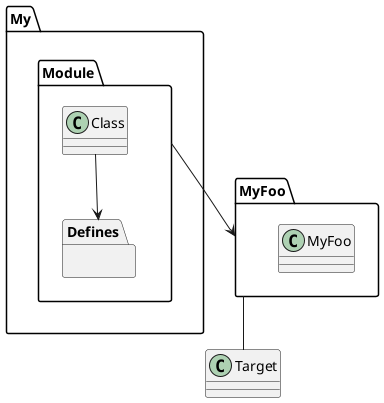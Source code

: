 {
  "sha1": "n0qca0fmxky7ajicwhpo18fqwl53m2s",
  "insertion": {
    "when": "2024-06-04T17:28:38.076Z",
    "url": "https://forum.plantuml.net/10664/encountering-java-lang-illegalargumentexception",
    "user": "plantuml@gmail.com"
  }
}
@startuml

package MyFoo {
    class MyFoo.MyFoo
}
MyFoo -- Target

package My.Module {
    package My.Module.Defines {
    }
    class My.Module.Class {
    }
    My.Module.Class --> My.Module.Defines
}
My.Module --> MyFoo

@enduml
